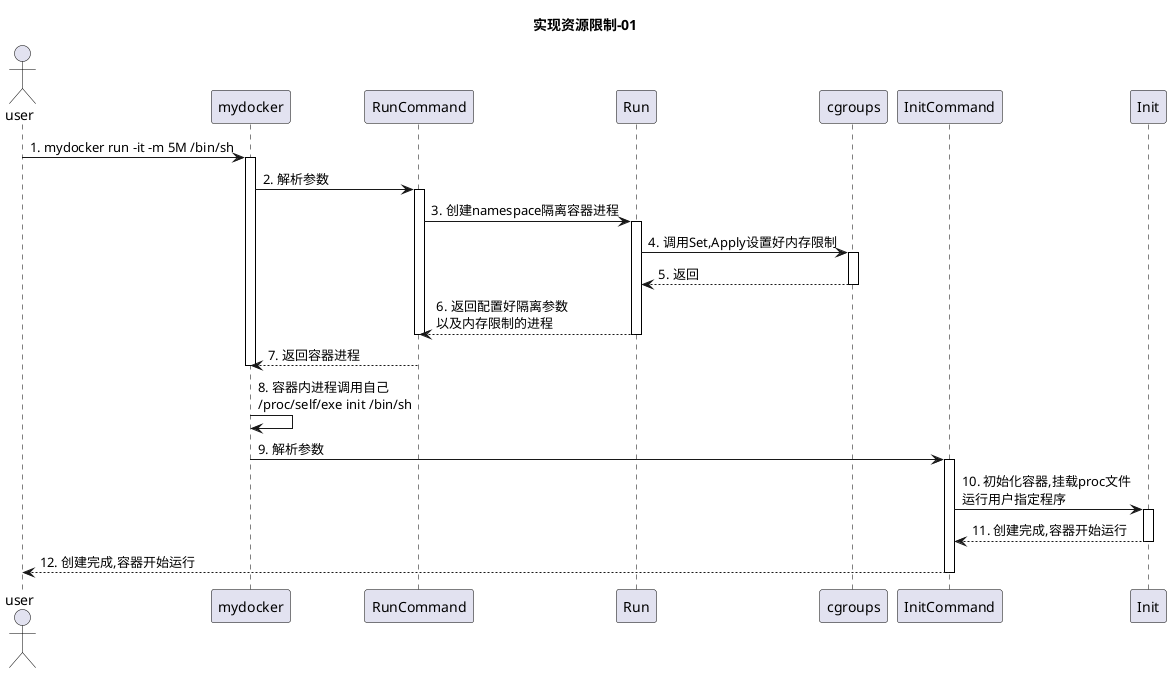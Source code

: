 

@startuml
title 实现资源限制-01

skinparam sequence {

    ActorBorderColor black
    LifeLineBorderColor black

    ParticipantBorderColor black
}


actor user
participant mydocker
participant RunCommand
participant Run
participant cgroups
participant InitCommand
participant Init


user -> mydocker : 1. mydocker run -it -m 5M /bin/sh
activate mydocker
mydocker -> RunCommand: 2. 解析参数
activate RunCommand
RunCommand -> Run: 3. 创建namespace隔离容器进程
activate Run
Run -> cgroups: 4. 调用Set,Apply设置好内存限制
activate cgroups
cgroups --> Run: 5. 返回
deactivate cgroups

Run --> RunCommand: 6. 返回配置好隔离参数\n以及内存限制的进程
deactivate Run
deactivate RunCommand
RunCommand --> mydocker: 7. 返回容器进程
deactivate mydocker
mydocker -> mydocker: 8. 容器内进程调用自己\n/proc/self/exe init /bin/sh
mydocker -> InitCommand: 9. 解析参数
activate InitCommand
InitCommand -> Init: 10. 初始化容器,挂载proc文件\n运行用户指定程序
activate Init
Init --> InitCommand: 11. 创建完成,容器开始运行
deactivate Init
InitCommand --> user: 12. 创建完成,容器开始运行
deactivate InitCommand

@enduml